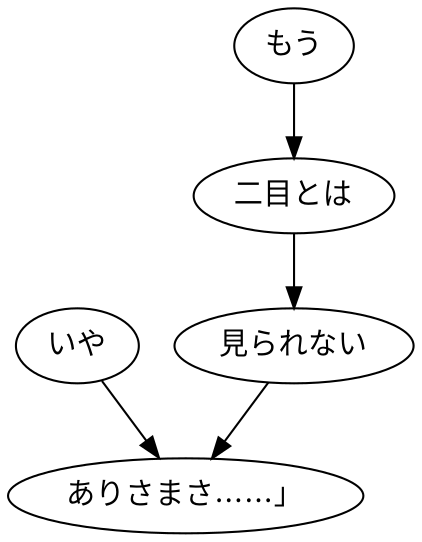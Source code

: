 digraph graph8222 {
	node0 [label="いや"];
	node1 [label="もう"];
	node2 [label="二目とは"];
	node3 [label="見られない"];
	node4 [label="ありさまさ……」"];
	node0 -> node4;
	node1 -> node2;
	node2 -> node3;
	node3 -> node4;
}
